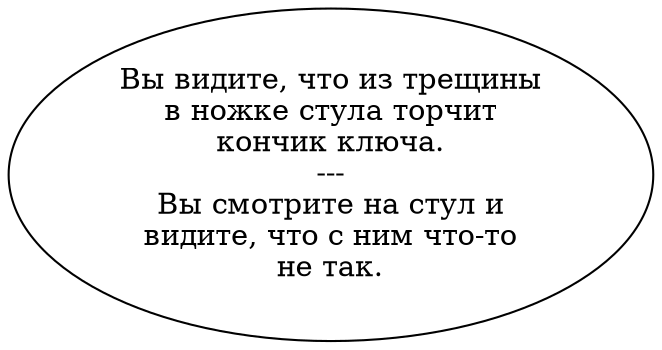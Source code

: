 digraph bvlive {
  "start" [style=filled       fillcolor="#FFFFFF"       color="#000000"]
  "start" [label="Вы видите, что из трещины\nв ножке стула торчит\nкончик ключа.\n---\nВы смотрите на стул и\nвидите, что с ним что-то\nне так."]
}